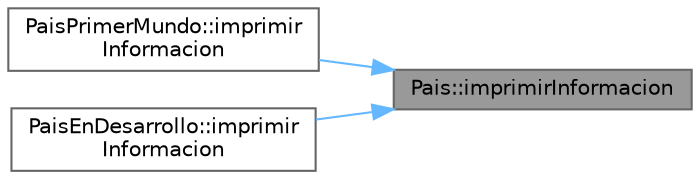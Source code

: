digraph "Pais::imprimirInformacion"
{
 // LATEX_PDF_SIZE
  bgcolor="transparent";
  edge [fontname=Helvetica,fontsize=10,labelfontname=Helvetica,labelfontsize=10];
  node [fontname=Helvetica,fontsize=10,shape=box,height=0.2,width=0.4];
  rankdir="RL";
  Node1 [id="Node000001",label="Pais::imprimirInformacion",height=0.2,width=0.4,color="gray40", fillcolor="grey60", style="filled", fontcolor="black",tooltip=" "];
  Node1 -> Node2 [id="edge1_Node000001_Node000002",dir="back",color="steelblue1",style="solid",tooltip=" "];
  Node2 [id="Node000002",label="PaisPrimerMundo::imprimir\lInformacion",height=0.2,width=0.4,color="grey40", fillcolor="white", style="filled",URL="$class_pais_primer_mundo.html#a89e9b41f0961434769371929fd4b92de",tooltip=" "];
  Node1 -> Node3 [id="edge2_Node000001_Node000003",dir="back",color="steelblue1",style="solid",tooltip=" "];
  Node3 [id="Node000003",label="PaisEnDesarrollo::imprimir\lInformacion",height=0.2,width=0.4,color="grey40", fillcolor="white", style="filled",URL="$class_pais_en_desarrollo.html#a81c5144b0451d83ee4f6eea1d5442e53",tooltip=" "];
}
